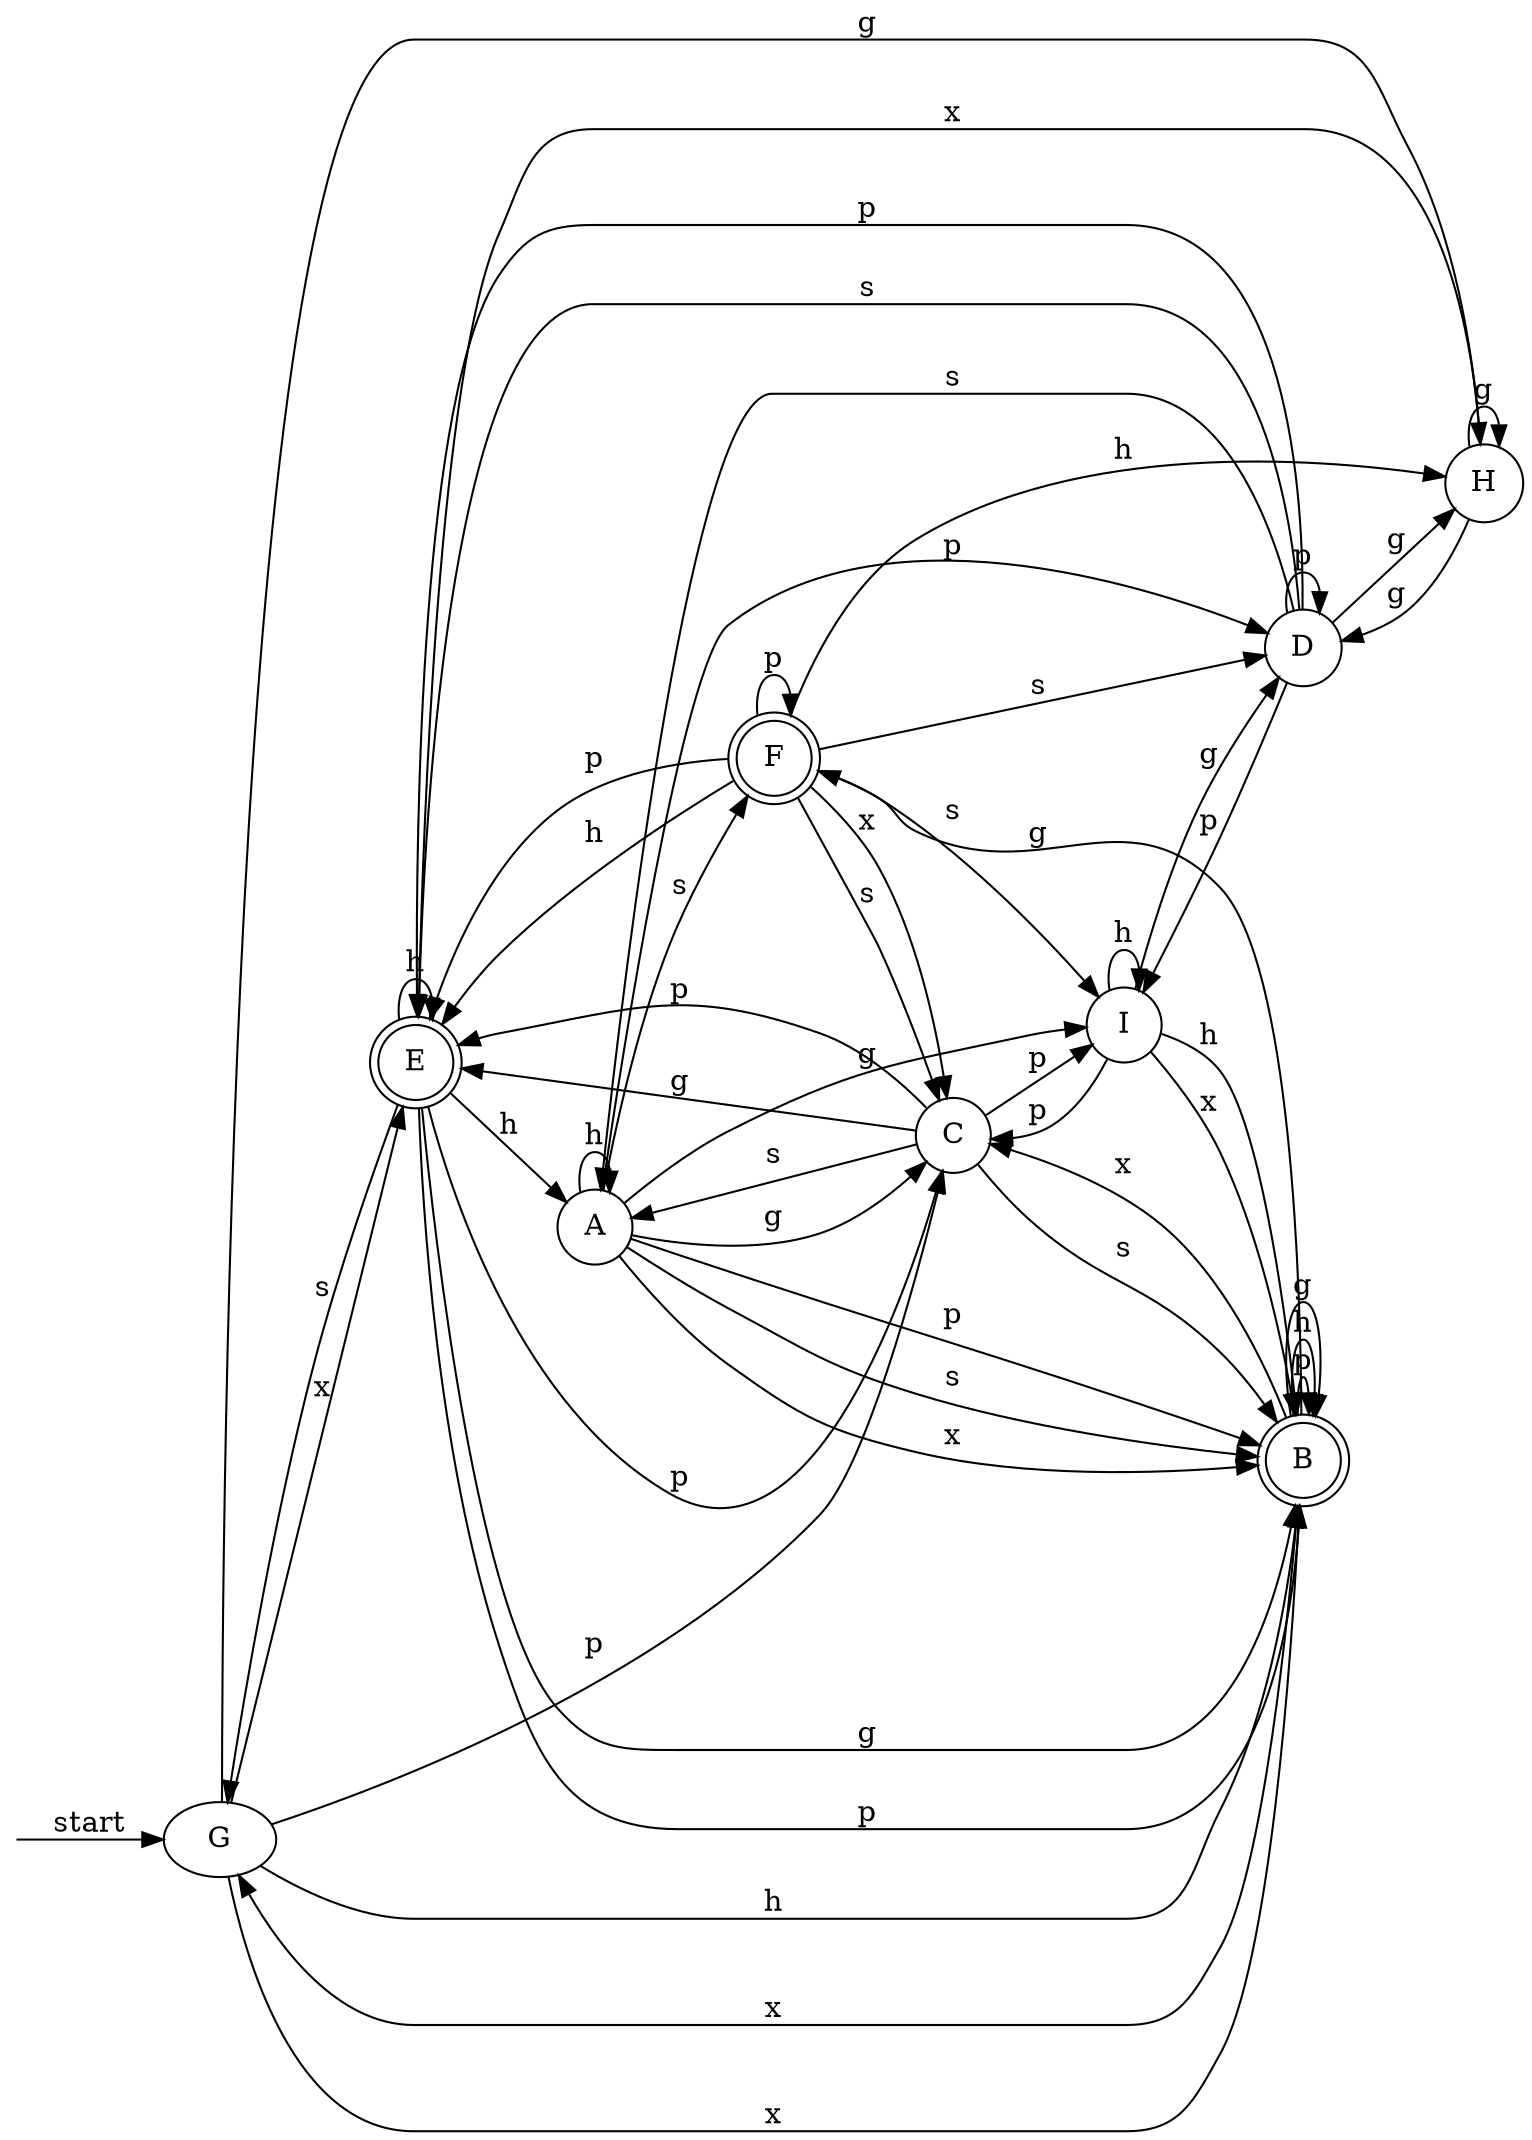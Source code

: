 digraph nfa {
    rankdir = LR;
    __start [style = invis, shape = point];
    __start -> "G" [ label = "start" ];
    node [shape = doublecircle]; "F" "E" "B"
    node [shape = circle];
    "E" -> "B" [ label = "g" ];
    "D" -> "E" [ label = "p" ];
    "D" -> "D" [ label = "p" ];
    "D" -> "I" [ label = "p" ];
    "H" -> "E" [ label = "x" ];
    "C" -> "B" [ label = "s" ];
    "C" -> "A" [ label = "s" ];
    "E" -> "E" [ label = "h" ];
    "E" -> "A" [ label = "h" ];
    "I" -> "B" [ label = "h" ];
    "I" -> "I" [ label = "h" ];
    "D" -> "H" [ label = "g" ];
    "C" -> "I" [ label = "p" ];
    "C" -> "E" [ label = "p" ];
    "G" -> "B" [ label = "x" ];
    "G" -> "E" [ label = "x" ];
    "E" -> "G" [ label = "s" ];
    "B" -> "G" [ label = "x" ];
    "B" -> "C" [ label = "x" ];
    "B" -> "B" [ label = "p" ];
    "A" -> "B" [ label = "p" ];
    "A" -> "D" [ label = "p" ];
    "I" -> "B" [ label = "x" ];
    "E" -> "C" [ label = "p" ];
    "E" -> "B" [ label = "p" ];
    "G" -> "C" [ label = "p" ];
    "B" -> "B" [ label = "h" ];
    "F" -> "H" [ label = "h" ];
    "F" -> "E" [ label = "h" ];
    "I" -> "D" [ label = "g" ];
    "F" -> "E" [ label = "p" ];
    "F" -> "F" [ label = "p" ];
    "G" -> "B" [ label = "h" ];
    "H" -> "D" [ label = "g" ];
    "H" -> "H" [ label = "g" ];
    "A" -> "I" [ label = "g" ];
    "A" -> "C" [ label = "g" ];
    "F" -> "C" [ label = "x" ];
    "G" -> "H" [ label = "g" ];
    "B" -> "F" [ label = "g" ];
    "B" -> "B" [ label = "g" ];
    "A" -> "F" [ label = "s" ];
    "A" -> "B" [ label = "s" ];
    "I" -> "C" [ label = "p" ];
    "A" -> "B" [ label = "x" ];
    "D" -> "A" [ label = "s" ];
    "D" -> "E" [ label = "s" ];
    "F" -> "C" [ label = "s" ];
    "F" -> "D" [ label = "s" ];
    "F" -> "I" [ label = "s" ];
    "C" -> "E" [ label = "g" ];
    "A" -> "A" [ label = "h" ];
}
